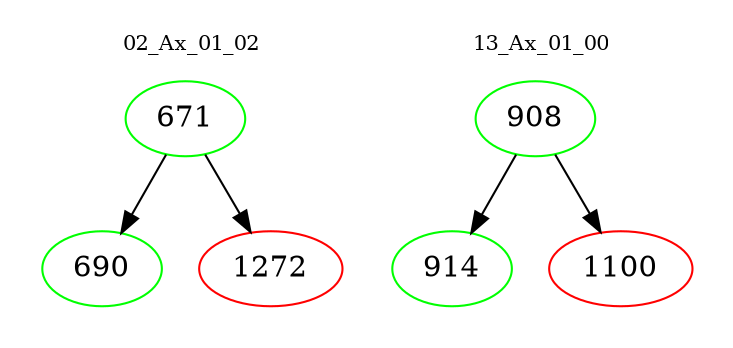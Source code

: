 digraph{
subgraph cluster_0 {
color = white
label = "02_Ax_01_02";
fontsize=10;
T0_671 [label="671", color="green"]
T0_671 -> T0_690 [color="black"]
T0_690 [label="690", color="green"]
T0_671 -> T0_1272 [color="black"]
T0_1272 [label="1272", color="red"]
}
subgraph cluster_1 {
color = white
label = "13_Ax_01_00";
fontsize=10;
T1_908 [label="908", color="green"]
T1_908 -> T1_914 [color="black"]
T1_914 [label="914", color="green"]
T1_908 -> T1_1100 [color="black"]
T1_1100 [label="1100", color="red"]
}
}

